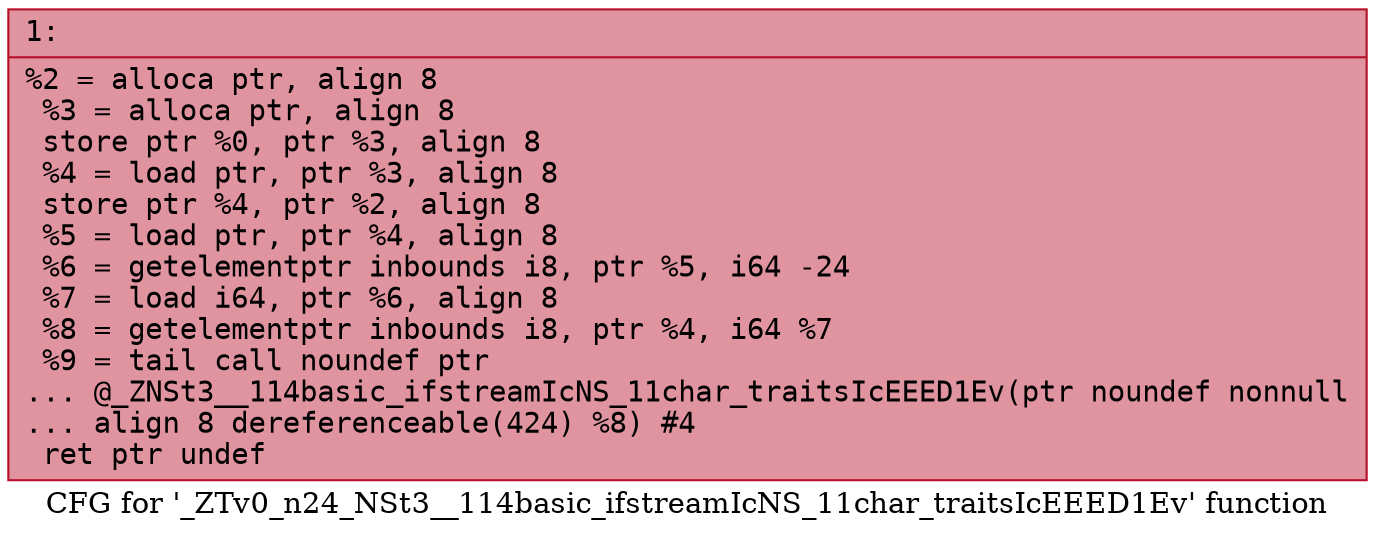 digraph "CFG for '_ZTv0_n24_NSt3__114basic_ifstreamIcNS_11char_traitsIcEEED1Ev' function" {
	label="CFG for '_ZTv0_n24_NSt3__114basic_ifstreamIcNS_11char_traitsIcEEED1Ev' function";

	Node0x600000939540 [shape=record,color="#b70d28ff", style=filled, fillcolor="#b70d2870" fontname="Courier",label="{1:\l|  %2 = alloca ptr, align 8\l  %3 = alloca ptr, align 8\l  store ptr %0, ptr %3, align 8\l  %4 = load ptr, ptr %3, align 8\l  store ptr %4, ptr %2, align 8\l  %5 = load ptr, ptr %4, align 8\l  %6 = getelementptr inbounds i8, ptr %5, i64 -24\l  %7 = load i64, ptr %6, align 8\l  %8 = getelementptr inbounds i8, ptr %4, i64 %7\l  %9 = tail call noundef ptr\l... @_ZNSt3__114basic_ifstreamIcNS_11char_traitsIcEEED1Ev(ptr noundef nonnull\l... align 8 dereferenceable(424) %8) #4\l  ret ptr undef\l}"];
}
